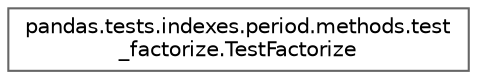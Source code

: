 digraph "Graphical Class Hierarchy"
{
 // LATEX_PDF_SIZE
  bgcolor="transparent";
  edge [fontname=Helvetica,fontsize=10,labelfontname=Helvetica,labelfontsize=10];
  node [fontname=Helvetica,fontsize=10,shape=box,height=0.2,width=0.4];
  rankdir="LR";
  Node0 [id="Node000000",label="pandas.tests.indexes.period.methods.test\l_factorize.TestFactorize",height=0.2,width=0.4,color="grey40", fillcolor="white", style="filled",URL="$d1/d16/classpandas_1_1tests_1_1indexes_1_1period_1_1methods_1_1test__factorize_1_1TestFactorize.html",tooltip=" "];
}
